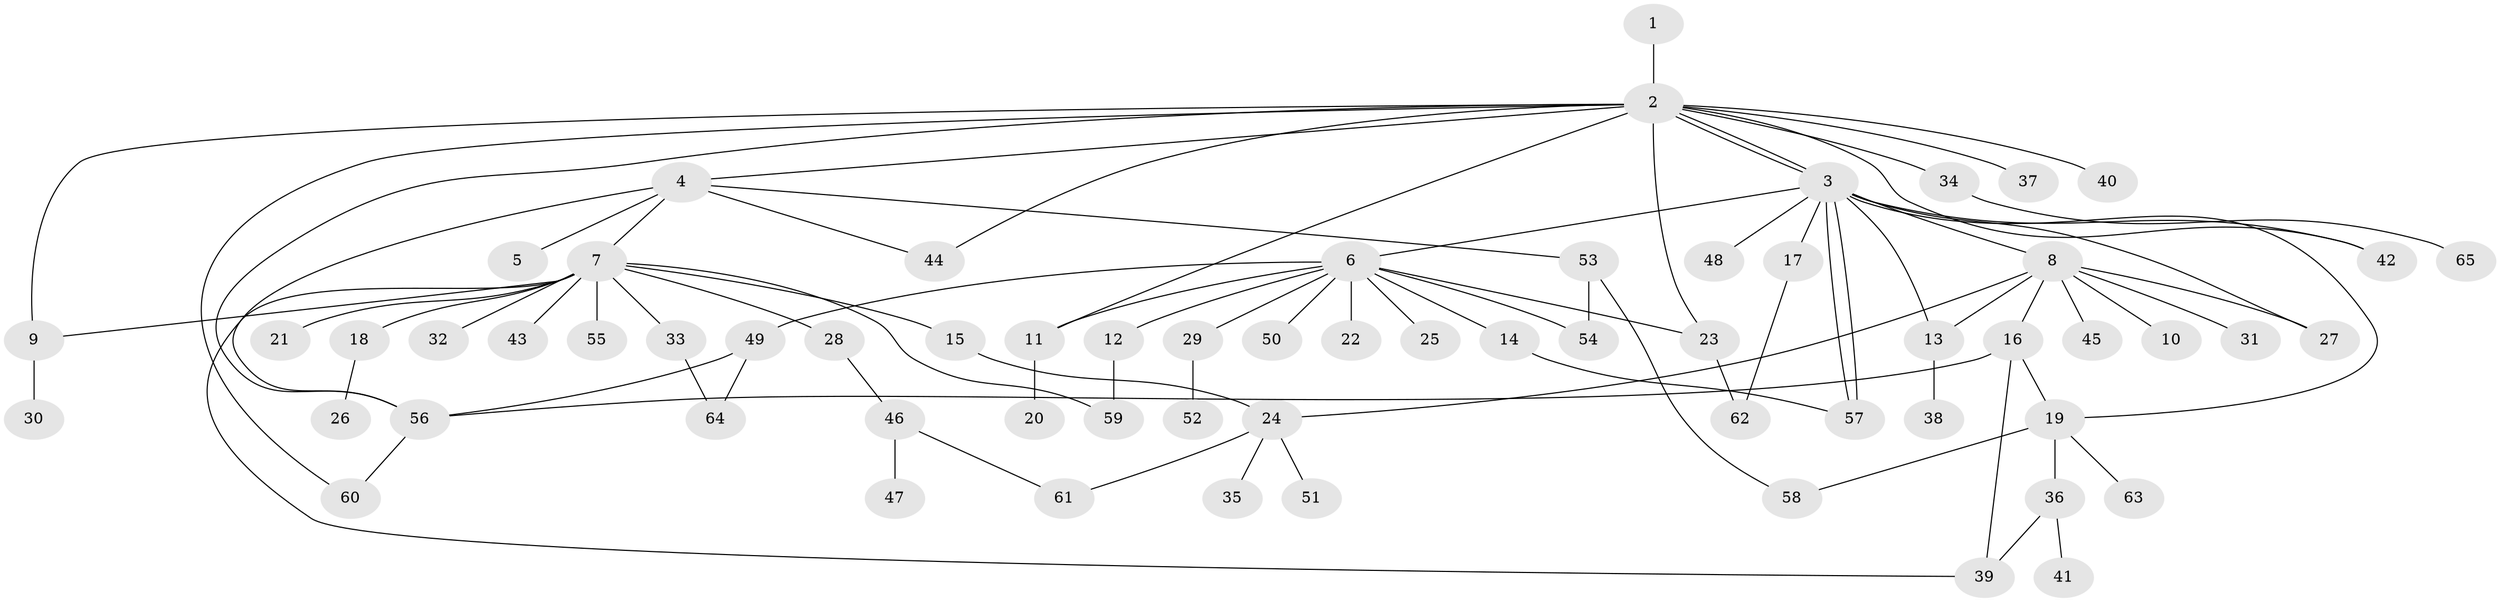 // Generated by graph-tools (version 1.1) at 2025/35/03/09/25 02:35:48]
// undirected, 65 vertices, 88 edges
graph export_dot {
graph [start="1"]
  node [color=gray90,style=filled];
  1;
  2;
  3;
  4;
  5;
  6;
  7;
  8;
  9;
  10;
  11;
  12;
  13;
  14;
  15;
  16;
  17;
  18;
  19;
  20;
  21;
  22;
  23;
  24;
  25;
  26;
  27;
  28;
  29;
  30;
  31;
  32;
  33;
  34;
  35;
  36;
  37;
  38;
  39;
  40;
  41;
  42;
  43;
  44;
  45;
  46;
  47;
  48;
  49;
  50;
  51;
  52;
  53;
  54;
  55;
  56;
  57;
  58;
  59;
  60;
  61;
  62;
  63;
  64;
  65;
  1 -- 2;
  2 -- 3;
  2 -- 3;
  2 -- 4;
  2 -- 9;
  2 -- 11;
  2 -- 23;
  2 -- 34;
  2 -- 37;
  2 -- 40;
  2 -- 42;
  2 -- 44;
  2 -- 56;
  2 -- 60;
  3 -- 6;
  3 -- 8;
  3 -- 13;
  3 -- 17;
  3 -- 19;
  3 -- 27;
  3 -- 42;
  3 -- 48;
  3 -- 57;
  3 -- 57;
  4 -- 5;
  4 -- 7;
  4 -- 44;
  4 -- 53;
  4 -- 56;
  6 -- 11;
  6 -- 12;
  6 -- 14;
  6 -- 22;
  6 -- 23;
  6 -- 25;
  6 -- 29;
  6 -- 49;
  6 -- 50;
  6 -- 54;
  7 -- 9;
  7 -- 15;
  7 -- 18;
  7 -- 21;
  7 -- 28;
  7 -- 32;
  7 -- 33;
  7 -- 39;
  7 -- 43;
  7 -- 55;
  7 -- 59;
  8 -- 10;
  8 -- 13;
  8 -- 16;
  8 -- 24;
  8 -- 27;
  8 -- 31;
  8 -- 45;
  9 -- 30;
  11 -- 20;
  12 -- 59;
  13 -- 38;
  14 -- 57;
  15 -- 24;
  16 -- 19;
  16 -- 39;
  16 -- 56;
  17 -- 62;
  18 -- 26;
  19 -- 36;
  19 -- 58;
  19 -- 63;
  23 -- 62;
  24 -- 35;
  24 -- 51;
  24 -- 61;
  28 -- 46;
  29 -- 52;
  33 -- 64;
  34 -- 65;
  36 -- 39;
  36 -- 41;
  46 -- 47;
  46 -- 61;
  49 -- 56;
  49 -- 64;
  53 -- 54;
  53 -- 58;
  56 -- 60;
}
